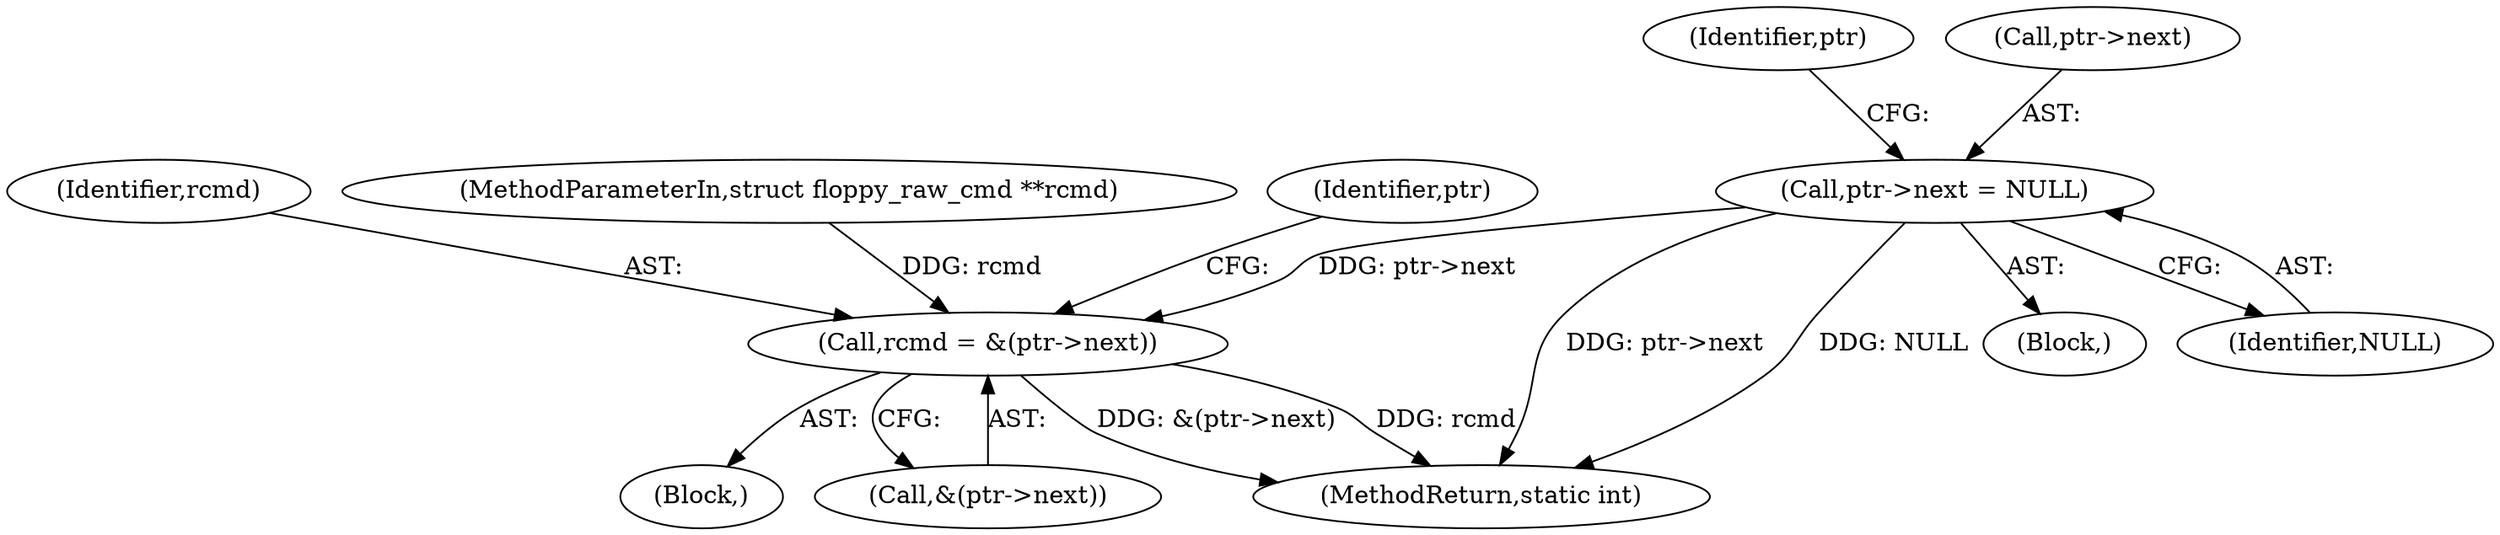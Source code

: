 digraph "0_linux_ef87dbe7614341c2e7bfe8d32fcb7028cc97442c@pointer" {
"1000143" [label="(Call,ptr->next = NULL)"];
"1000273" [label="(Call,rcmd = &(ptr->next))"];
"1000147" [label="(Identifier,NULL)"];
"1000287" [label="(MethodReturn,static int)"];
"1000105" [label="(Block,)"];
"1000274" [label="(Identifier,rcmd)"];
"1000150" [label="(Identifier,ptr)"];
"1000104" [label="(MethodParameterIn,struct floppy_raw_cmd **rcmd)"];
"1000273" [label="(Call,rcmd = &(ptr->next))"];
"1000272" [label="(Block,)"];
"1000144" [label="(Call,ptr->next)"];
"1000143" [label="(Call,ptr->next = NULL)"];
"1000275" [label="(Call,&(ptr->next))"];
"1000281" [label="(Identifier,ptr)"];
"1000143" -> "1000105"  [label="AST: "];
"1000143" -> "1000147"  [label="CFG: "];
"1000144" -> "1000143"  [label="AST: "];
"1000147" -> "1000143"  [label="AST: "];
"1000150" -> "1000143"  [label="CFG: "];
"1000143" -> "1000287"  [label="DDG: ptr->next"];
"1000143" -> "1000287"  [label="DDG: NULL"];
"1000143" -> "1000273"  [label="DDG: ptr->next"];
"1000273" -> "1000272"  [label="AST: "];
"1000273" -> "1000275"  [label="CFG: "];
"1000274" -> "1000273"  [label="AST: "];
"1000275" -> "1000273"  [label="AST: "];
"1000281" -> "1000273"  [label="CFG: "];
"1000273" -> "1000287"  [label="DDG: &(ptr->next)"];
"1000273" -> "1000287"  [label="DDG: rcmd"];
"1000104" -> "1000273"  [label="DDG: rcmd"];
}
